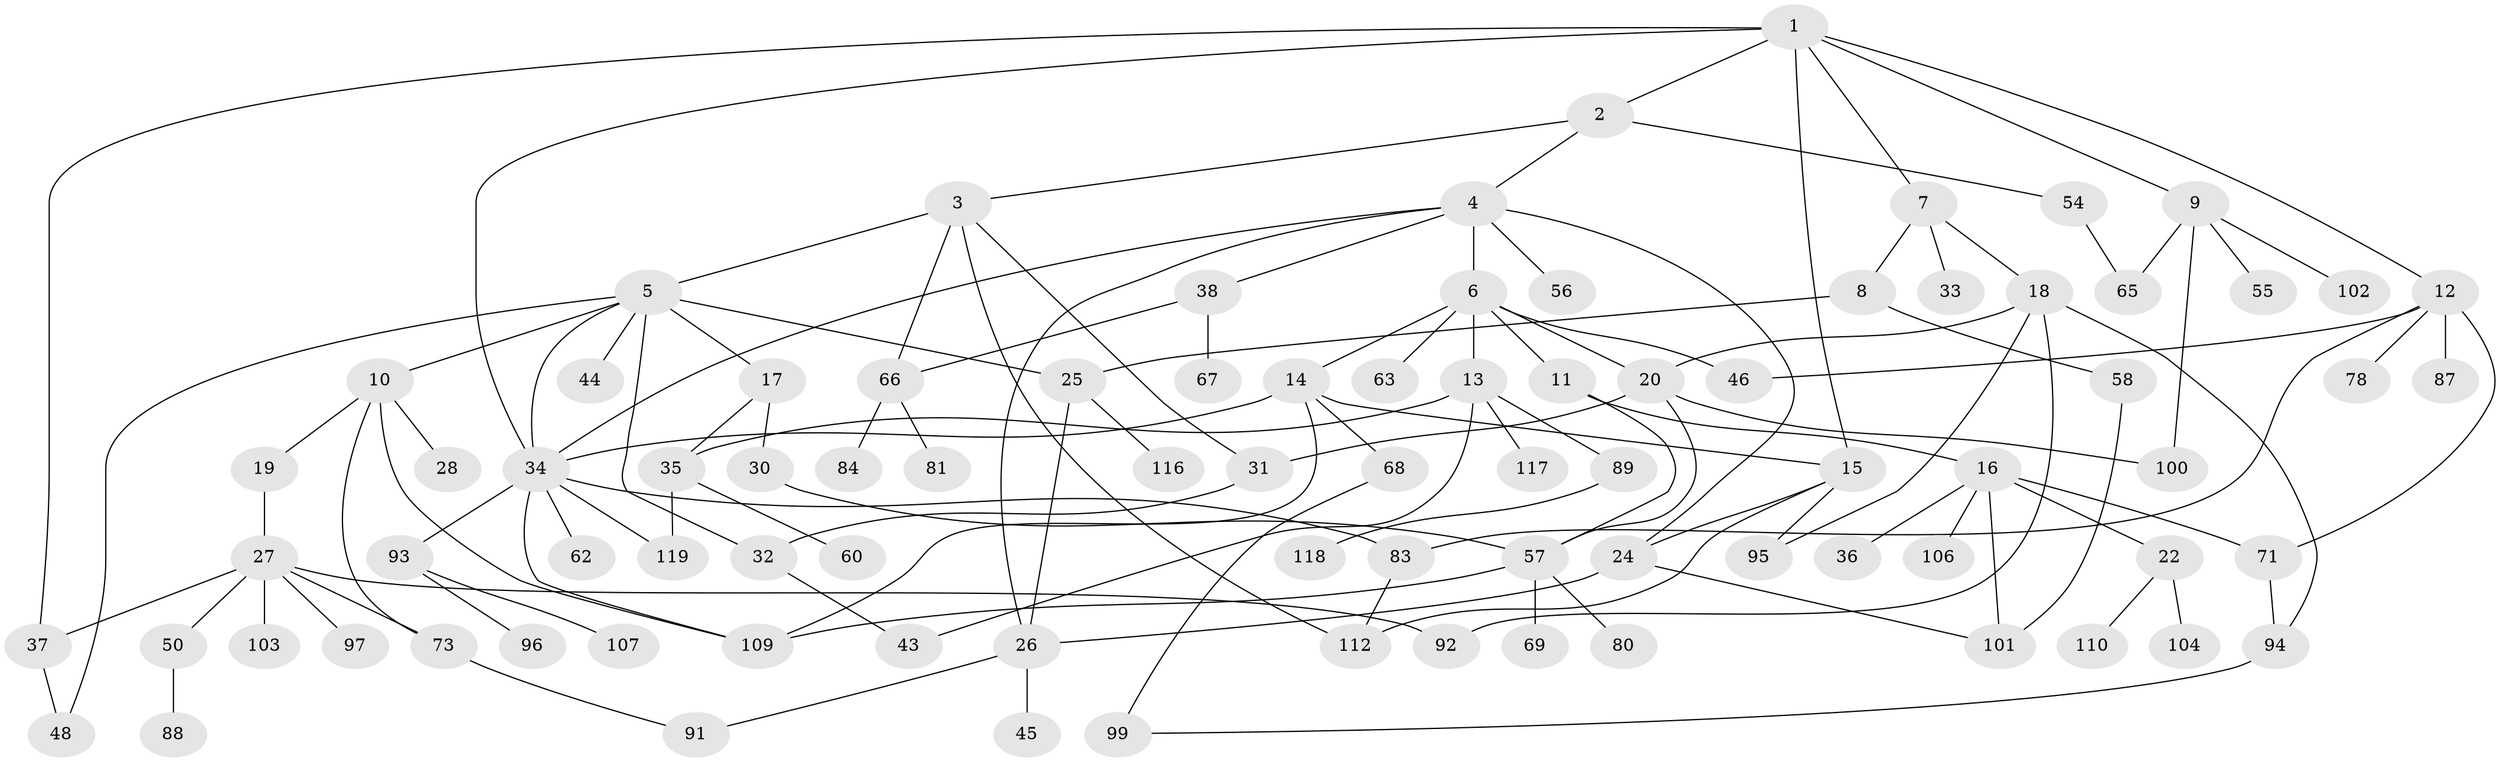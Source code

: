 // original degree distribution, {7: 0.024390243902439025, 4: 0.14634146341463414, 5: 0.056910569105691054, 8: 0.008130081300813009, 3: 0.16260162601626016, 6: 0.024390243902439025, 2: 0.2845528455284553, 1: 0.2926829268292683}
// Generated by graph-tools (version 1.1) at 2025/17/03/04/25 18:17:09]
// undirected, 86 vertices, 122 edges
graph export_dot {
graph [start="1"]
  node [color=gray90,style=filled];
  1;
  2;
  3;
  4;
  5;
  6;
  7;
  8;
  9 [super="+47+113"];
  10;
  11;
  12 [super="+79"];
  13 [super="+51"];
  14 [super="+90"];
  15 [super="+53+76"];
  16;
  17 [super="+21"];
  18 [super="+23+39"];
  19 [super="+61+74"];
  20 [super="+52+121"];
  22;
  24 [super="+64"];
  25;
  26 [super="+40"];
  27 [super="+41+29"];
  28;
  30;
  31;
  32 [super="+114"];
  33;
  34 [super="+72+42"];
  35;
  36;
  37 [super="+49+123"];
  38;
  43;
  44 [super="+105"];
  45;
  46 [super="+120"];
  48;
  50;
  54;
  55;
  56;
  57 [super="+70"];
  58 [super="+122"];
  60;
  62;
  63 [super="+108"];
  65;
  66 [super="+86"];
  67 [super="+111"];
  68;
  69;
  71;
  73 [super="+75+85+82"];
  78;
  80;
  81;
  83;
  84;
  87;
  88;
  89;
  91 [super="+98"];
  92;
  93;
  94;
  95;
  96;
  97;
  99;
  100;
  101;
  102;
  103;
  104;
  106;
  107;
  109;
  110;
  112 [super="+115"];
  116;
  117;
  118;
  119;
  1 -- 2;
  1 -- 7;
  1 -- 9;
  1 -- 12;
  1 -- 34;
  1 -- 37;
  1 -- 15;
  2 -- 3;
  2 -- 4;
  2 -- 54;
  3 -- 5;
  3 -- 31;
  3 -- 112;
  3 -- 66;
  4 -- 6;
  4 -- 24;
  4 -- 26;
  4 -- 38;
  4 -- 56;
  4 -- 34;
  5 -- 10;
  5 -- 17;
  5 -- 44;
  5 -- 48;
  5 -- 25;
  5 -- 32;
  5 -- 34;
  6 -- 11;
  6 -- 13;
  6 -- 14;
  6 -- 20;
  6 -- 46;
  6 -- 63;
  7 -- 8;
  7 -- 18;
  7 -- 33;
  8 -- 25;
  8 -- 58;
  9 -- 102;
  9 -- 65;
  9 -- 100;
  9 -- 55;
  10 -- 19;
  10 -- 28;
  10 -- 73;
  10 -- 109;
  11 -- 16;
  11 -- 57;
  12 -- 78;
  12 -- 83;
  12 -- 87;
  12 -- 71;
  12 -- 46;
  13 -- 43;
  13 -- 117;
  13 -- 35;
  13 -- 89;
  14 -- 15 [weight=2];
  14 -- 68;
  14 -- 34;
  14 -- 109;
  15 -- 24;
  15 -- 112;
  15 -- 95;
  16 -- 22;
  16 -- 36;
  16 -- 71;
  16 -- 106;
  16 -- 101;
  17 -- 30;
  17 -- 35;
  18 -- 94;
  18 -- 20;
  18 -- 95;
  18 -- 92;
  19 -- 27;
  20 -- 100;
  20 -- 57;
  20 -- 31;
  22 -- 104;
  22 -- 110;
  24 -- 26;
  24 -- 101;
  25 -- 116;
  25 -- 26;
  26 -- 45;
  26 -- 91;
  27 -- 37;
  27 -- 50;
  27 -- 103;
  27 -- 73;
  27 -- 92;
  27 -- 97;
  30 -- 57;
  31 -- 32;
  32 -- 43;
  34 -- 93;
  34 -- 119;
  34 -- 83;
  34 -- 109;
  34 -- 62;
  35 -- 60;
  35 -- 119;
  37 -- 48;
  38 -- 66;
  38 -- 67;
  50 -- 88;
  54 -- 65;
  57 -- 69;
  57 -- 80;
  57 -- 109;
  58 -- 101;
  66 -- 81;
  66 -- 84;
  68 -- 99;
  71 -- 94;
  73 -- 91;
  83 -- 112;
  89 -- 118;
  93 -- 96;
  93 -- 107;
  94 -- 99;
}
